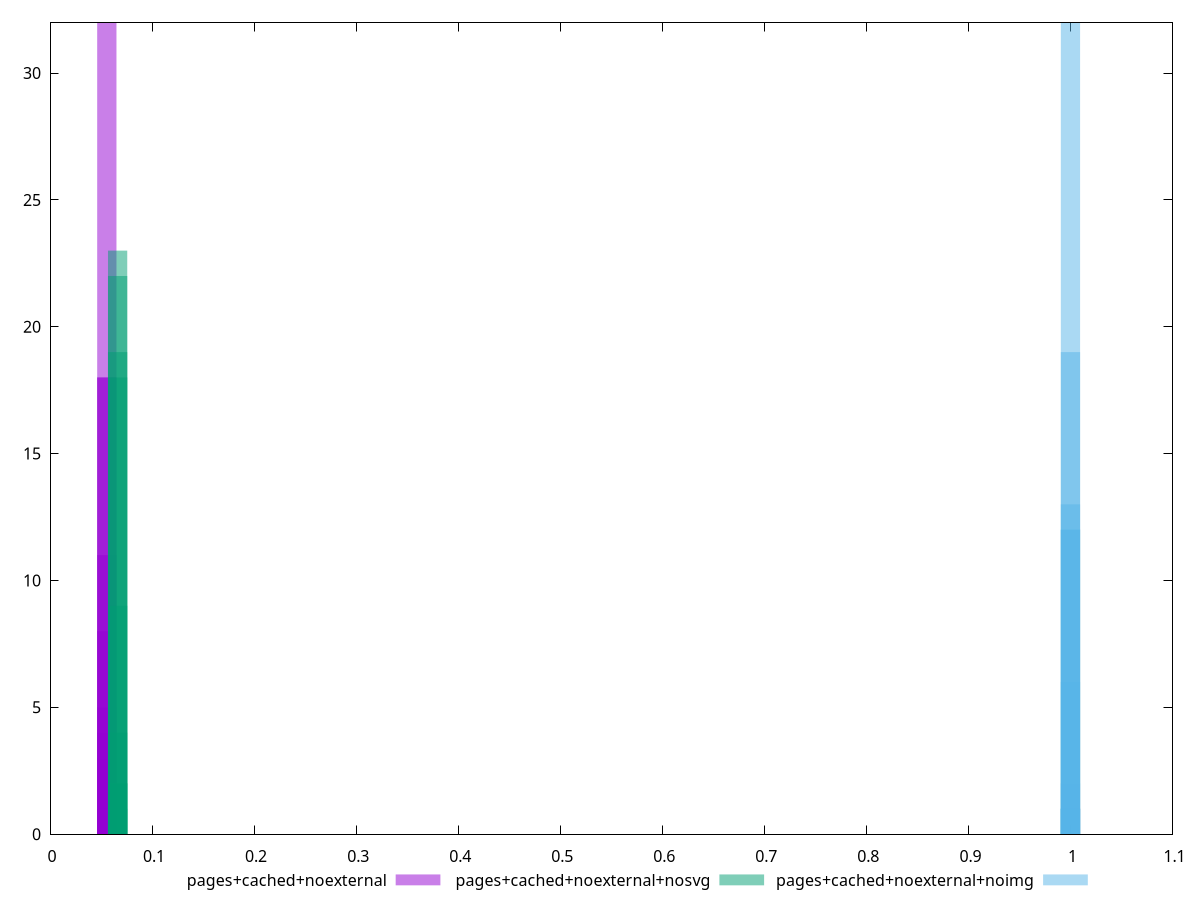 $_pagesCachedNoexternal <<EOF
0.05568400230803107 18
0.05568458611099399 11
0.055683418505068145 8
0.05568516991395692 4
0.055683710406549604 18
0.05568312660358668 5
0.05568429420951253 32
0.05568487801247545 3
0.05568283470210522 1
EOF
$_pagesCachedNoexternalNosvg <<EOF
0.06625354348425667 22
0.06625281380762672 4
0.06625390832257165 23
0.06625427316088663 18
0.0662531786459417 19
0.0662546379992016 9
0.06625536767583154 2
0.06625244896931176 1
0.06625500283751658 2
EOF
$_pagesCachedNoexternalNoimg <<EOF
0.9999999836524097 6
0.9999999836550324 19
0.9999999836563437 32
0.999999983657655 13
0.9999999836537211 12
0.9999999836589663 12
0.9999999836615888 1
0.9999999836602775 2
0.9999999836510984 1
0.9999999836629001 1
0.9999999836497871 1
EOF
set key outside below
set terminal pngcairo
set output "report_00004_2020-11-02T20-21-41.718Z/total-byte-weight/total-byte-weight_pages+cached+noexternal_pages+cached+noexternal+nosvg_pages+cached+noexternal+noimg+hist.png"
set boxwidth 0.018886342979215896
set style fill transparent solid 0.5 noborder
set yrange [0:32]
plot $_pagesCachedNoexternal title "pages+cached+noexternal" with boxes ,$_pagesCachedNoexternalNosvg title "pages+cached+noexternal+nosvg" with boxes ,$_pagesCachedNoexternalNoimg title "pages+cached+noexternal+noimg" with boxes ,